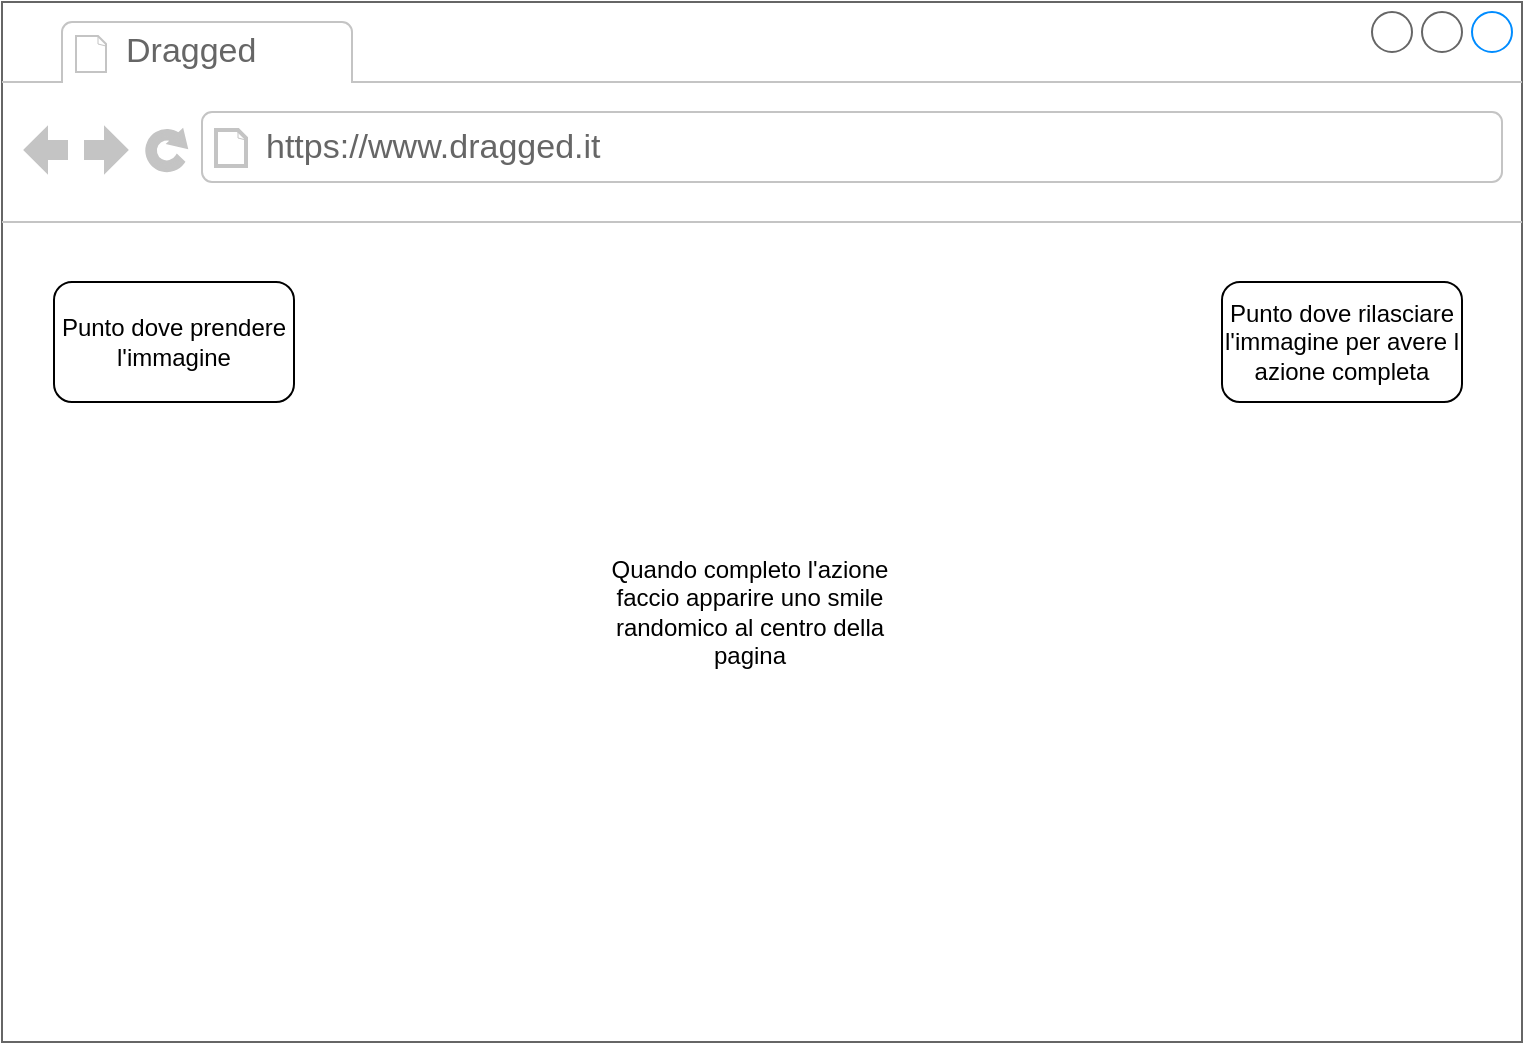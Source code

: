 <mxfile version="14.3.0" type="github">
  <diagram id="yLxltU8lNGUZ_10pAvVA" name="Page-1">
    <mxGraphModel dx="1422" dy="794" grid="1" gridSize="10" guides="1" tooltips="1" connect="1" arrows="1" fold="1" page="1" pageScale="1" pageWidth="827" pageHeight="1169" math="0" shadow="0">
      <root>
        <mxCell id="0" />
        <mxCell id="1" parent="0" />
        <mxCell id="K75aB_aCVCj8izU0NDLz-1" value="" style="strokeWidth=1;shadow=0;dashed=0;align=center;html=1;shape=mxgraph.mockup.containers.browserWindow;rSize=0;strokeColor=#666666;strokeColor2=#008cff;strokeColor3=#c4c4c4;mainText=,;recursiveResize=0;" vertex="1" parent="1">
          <mxGeometry x="40" y="40" width="760" height="520" as="geometry" />
        </mxCell>
        <mxCell id="K75aB_aCVCj8izU0NDLz-2" value="Dragged" style="strokeWidth=1;shadow=0;dashed=0;align=center;html=1;shape=mxgraph.mockup.containers.anchor;fontSize=17;fontColor=#666666;align=left;" vertex="1" parent="K75aB_aCVCj8izU0NDLz-1">
          <mxGeometry x="60" y="12" width="110" height="26" as="geometry" />
        </mxCell>
        <mxCell id="K75aB_aCVCj8izU0NDLz-3" value="https://www.dragged.it" style="strokeWidth=1;shadow=0;dashed=0;align=center;html=1;shape=mxgraph.mockup.containers.anchor;rSize=0;fontSize=17;fontColor=#666666;align=left;" vertex="1" parent="K75aB_aCVCj8izU0NDLz-1">
          <mxGeometry x="130" y="60" width="250" height="26" as="geometry" />
        </mxCell>
        <mxCell id="K75aB_aCVCj8izU0NDLz-5" value="Punto dove prendere l&#39;immagine" style="rounded=1;whiteSpace=wrap;html=1;" vertex="1" parent="K75aB_aCVCj8izU0NDLz-1">
          <mxGeometry x="26" y="140" width="120" height="60" as="geometry" />
        </mxCell>
        <mxCell id="K75aB_aCVCj8izU0NDLz-6" value="Punto dove rilasciare l&#39;immagine per avere l azione completa" style="rounded=1;whiteSpace=wrap;html=1;" vertex="1" parent="K75aB_aCVCj8izU0NDLz-1">
          <mxGeometry x="610" y="140" width="120" height="60" as="geometry" />
        </mxCell>
        <mxCell id="K75aB_aCVCj8izU0NDLz-7" value="Quando completo l&#39;azione faccio apparire uno smile randomico al centro della pagina" style="text;html=1;strokeColor=none;fillColor=none;align=center;verticalAlign=middle;whiteSpace=wrap;rounded=0;" vertex="1" parent="K75aB_aCVCj8izU0NDLz-1">
          <mxGeometry x="289" y="270" width="170" height="70" as="geometry" />
        </mxCell>
      </root>
    </mxGraphModel>
  </diagram>
</mxfile>
